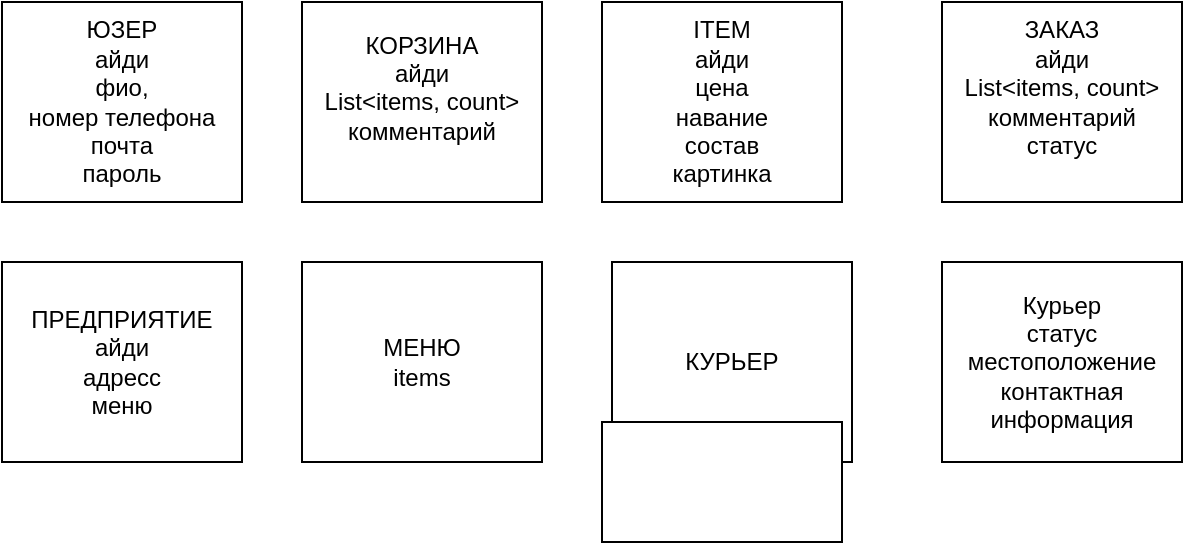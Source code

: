 <mxfile version="24.1.0" type="device">
  <diagram id="R2lEEEUBdFMjLlhIrx00" name="Page-1">
    <mxGraphModel dx="1102" dy="894" grid="1" gridSize="10" guides="1" tooltips="1" connect="1" arrows="1" fold="1" page="1" pageScale="1" pageWidth="850" pageHeight="1100" math="0" shadow="0" extFonts="Permanent Marker^https://fonts.googleapis.com/css?family=Permanent+Marker">
      <root>
        <mxCell id="0" />
        <mxCell id="1" parent="0" />
        <mxCell id="4ggrZXYh1zfUpMpH2sic-12" value="ЮЗЕР&lt;div&gt;айди&lt;/div&gt;&lt;div&gt;фио,&lt;/div&gt;&lt;div&gt;номер телефона&lt;/div&gt;&lt;div&gt;почта&lt;/div&gt;&lt;div&gt;пароль&lt;/div&gt;" style="rounded=0;whiteSpace=wrap;html=1;" vertex="1" parent="1">
          <mxGeometry x="60" y="20" width="120" height="100" as="geometry" />
        </mxCell>
        <mxCell id="4ggrZXYh1zfUpMpH2sic-13" value="&lt;div&gt;КОРЗИНА&lt;/div&gt;&lt;div&gt;айди&lt;/div&gt;&lt;div&gt;List&amp;lt;items, count&amp;gt;&lt;/div&gt;&lt;div&gt;комментарий&lt;/div&gt;&lt;div&gt;&lt;br&gt;&lt;/div&gt;" style="rounded=0;whiteSpace=wrap;html=1;" vertex="1" parent="1">
          <mxGeometry x="210" y="20" width="120" height="100" as="geometry" />
        </mxCell>
        <mxCell id="4ggrZXYh1zfUpMpH2sic-17" value="&lt;div&gt;ПРЕДПРИЯТИЕ&lt;/div&gt;&lt;div&gt;айди&lt;/div&gt;&lt;div&gt;адресс&lt;/div&gt;&lt;div&gt;меню&lt;/div&gt;" style="rounded=0;whiteSpace=wrap;html=1;" vertex="1" parent="1">
          <mxGeometry x="60" y="150" width="120" height="100" as="geometry" />
        </mxCell>
        <mxCell id="4ggrZXYh1zfUpMpH2sic-18" value="&lt;div&gt;МЕНЮ&lt;/div&gt;&lt;div&gt;items&lt;/div&gt;" style="rounded=0;whiteSpace=wrap;html=1;" vertex="1" parent="1">
          <mxGeometry x="210" y="150" width="120" height="100" as="geometry" />
        </mxCell>
        <mxCell id="4ggrZXYh1zfUpMpH2sic-19" value="ITEM&lt;div&gt;айди&lt;/div&gt;&lt;div&gt;цена&lt;/div&gt;&lt;div&gt;навание&lt;/div&gt;&lt;div&gt;состав&lt;/div&gt;&lt;div&gt;картинка&lt;/div&gt;" style="rounded=0;whiteSpace=wrap;html=1;" vertex="1" parent="1">
          <mxGeometry x="360" y="20" width="120" height="100" as="geometry" />
        </mxCell>
        <mxCell id="4ggrZXYh1zfUpMpH2sic-22" value="КУРЬЕР" style="rounded=0;whiteSpace=wrap;html=1;" vertex="1" parent="1">
          <mxGeometry x="365" y="150" width="120" height="100" as="geometry" />
        </mxCell>
        <mxCell id="4ggrZXYh1zfUpMpH2sic-23" value="&lt;div&gt;ЗАКАЗ&lt;/div&gt;&lt;div&gt;айди&lt;/div&gt;&lt;div&gt;List&amp;lt;items, count&amp;gt;&lt;/div&gt;&lt;div&gt;комментарий&lt;/div&gt;&lt;div&gt;статус&lt;/div&gt;&lt;div&gt;&lt;br&gt;&lt;/div&gt;" style="rounded=0;whiteSpace=wrap;html=1;" vertex="1" parent="1">
          <mxGeometry x="530" y="20" width="120" height="100" as="geometry" />
        </mxCell>
        <mxCell id="4ggrZXYh1zfUpMpH2sic-24" value="Курьер&lt;div&gt;статус&lt;/div&gt;&lt;div&gt;местоположение&lt;/div&gt;&lt;div&gt;контактная информация&lt;/div&gt;" style="rounded=0;whiteSpace=wrap;html=1;" vertex="1" parent="1">
          <mxGeometry x="530" y="150" width="120" height="100" as="geometry" />
        </mxCell>
        <mxCell id="4ggrZXYh1zfUpMpH2sic-26" value="" style="rounded=0;whiteSpace=wrap;html=1;" vertex="1" parent="1">
          <mxGeometry x="360" y="230" width="120" height="60" as="geometry" />
        </mxCell>
      </root>
    </mxGraphModel>
  </diagram>
</mxfile>
